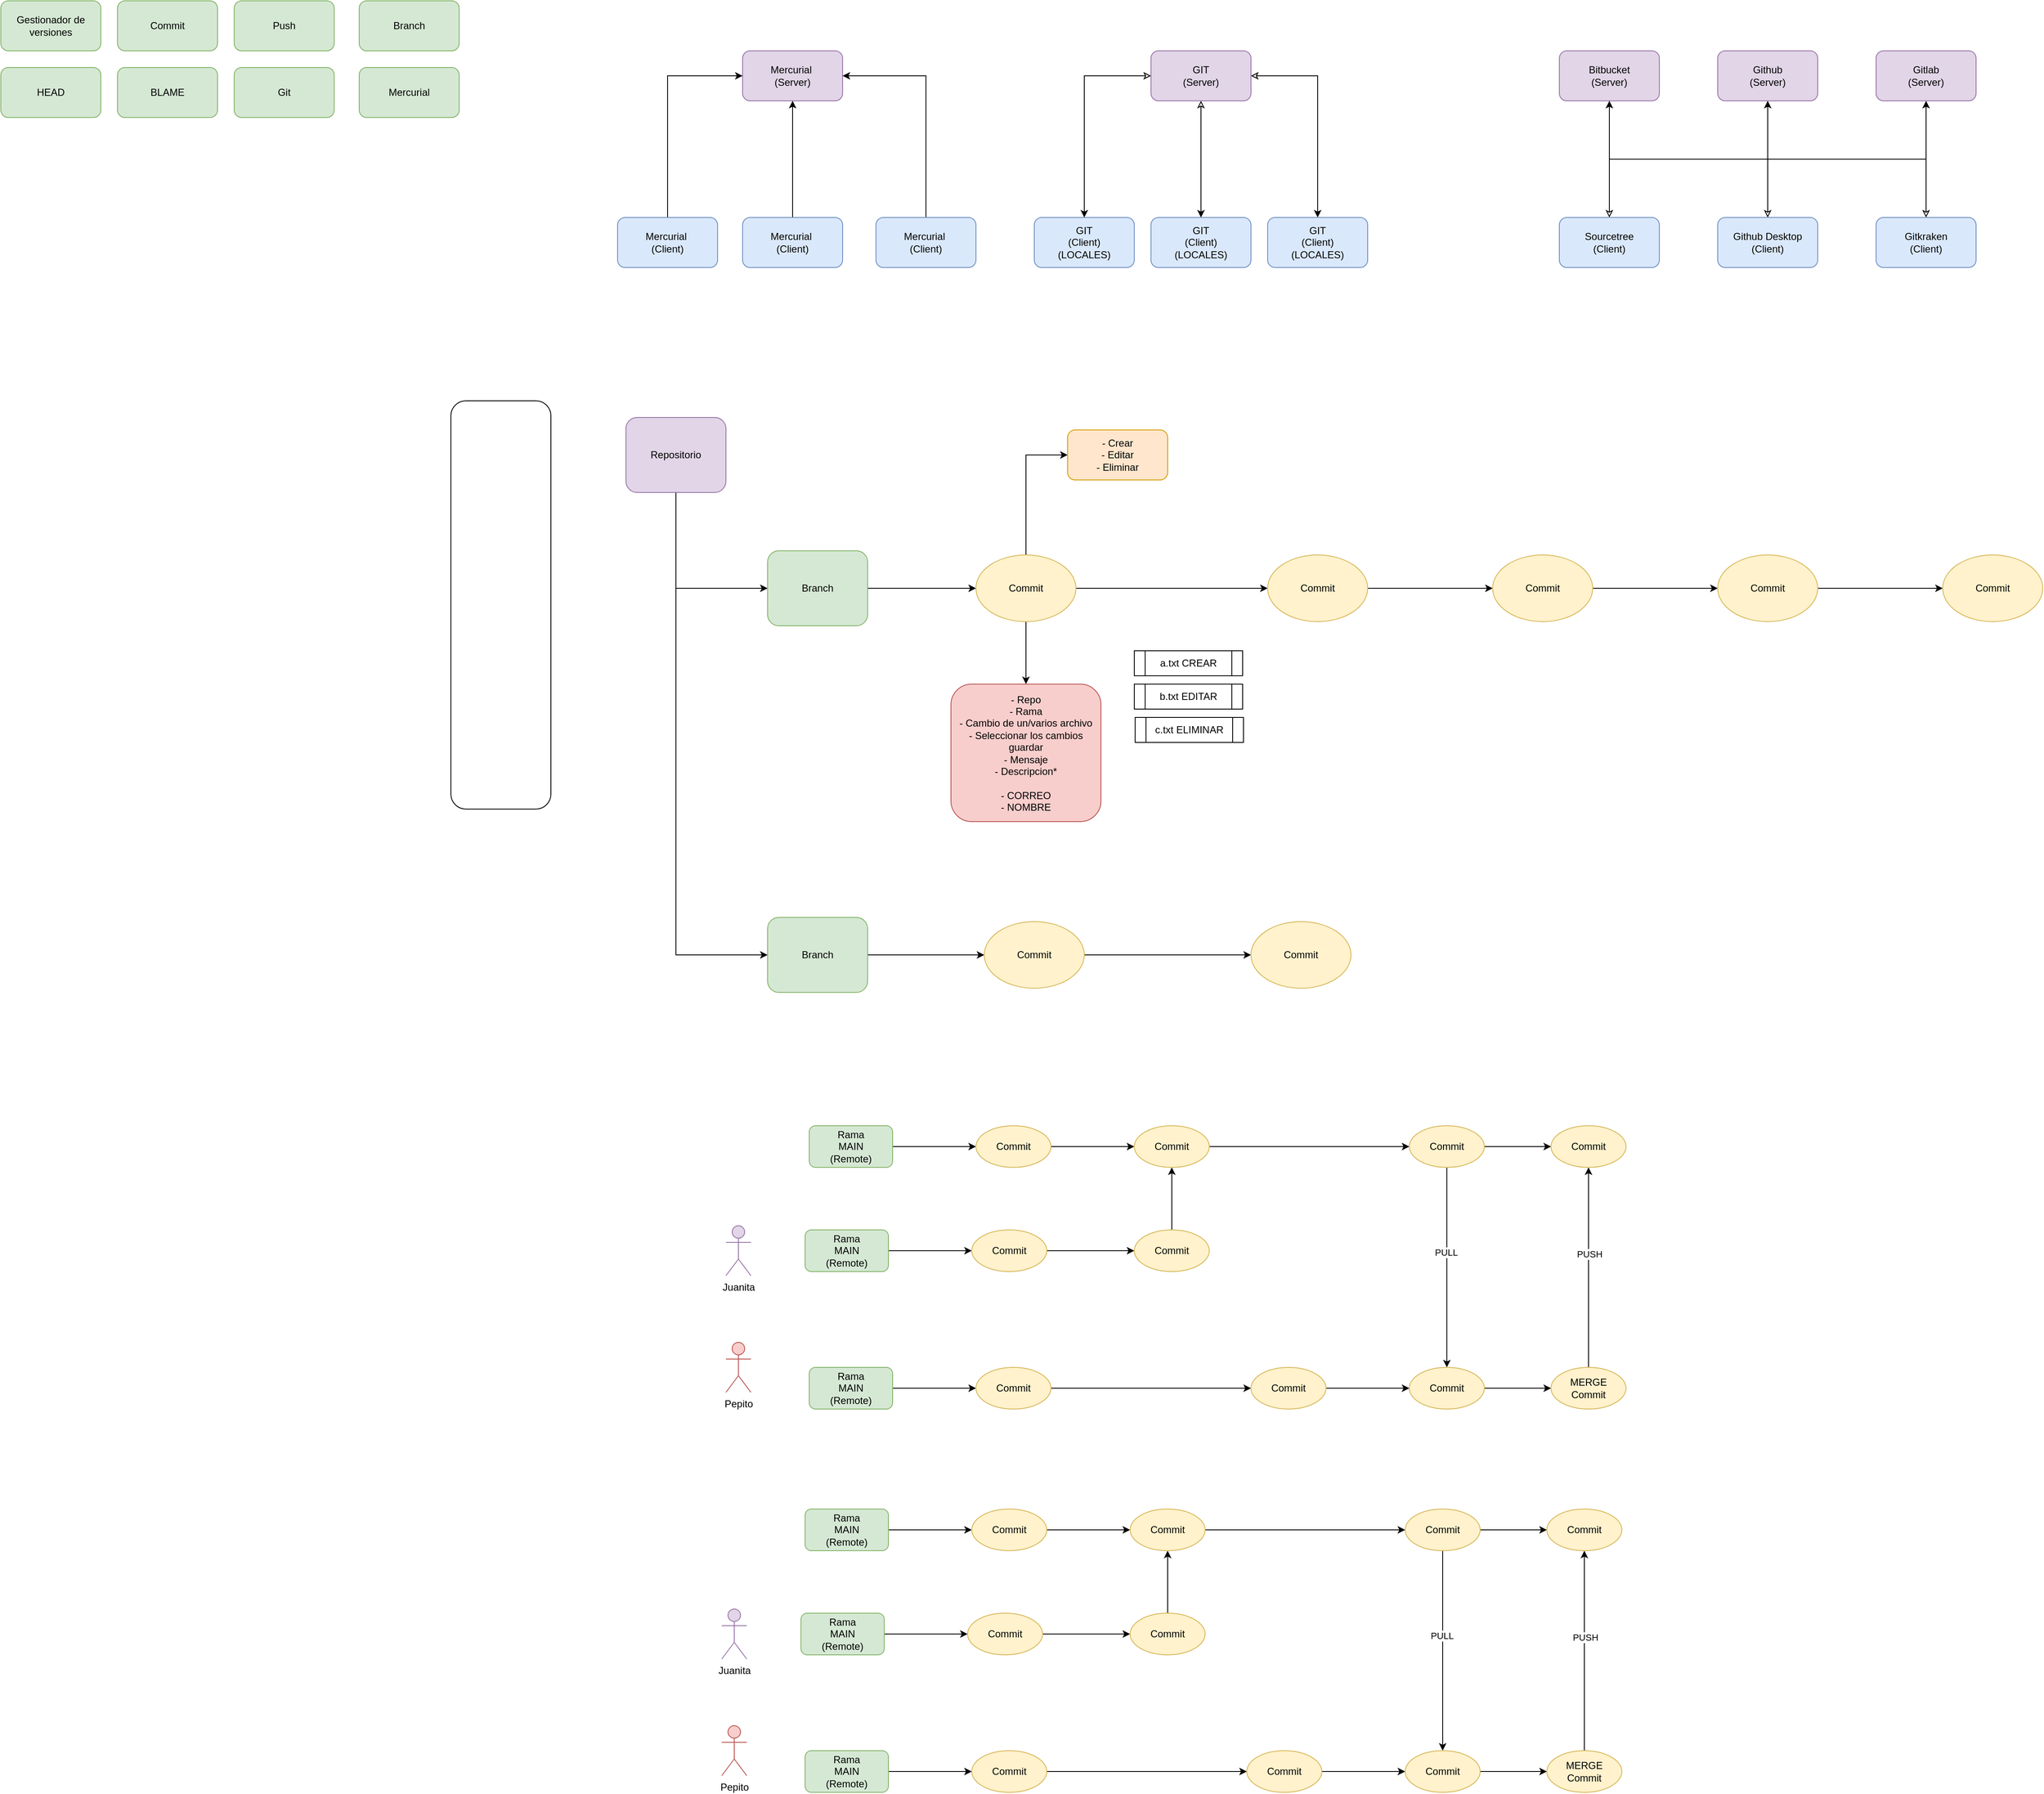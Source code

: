 <mxfile version="18.0.2" type="device"><diagram id="DiIQFGNJgX_2Mt2i9in9" name="Page-1"><mxGraphModel dx="1884" dy="1228" grid="1" gridSize="10" guides="1" tooltips="1" connect="1" arrows="1" fold="1" page="1" pageScale="1" pageWidth="827" pageHeight="1169" math="0" shadow="0"><root><mxCell id="0"/><mxCell id="1" parent="0"/><mxCell id="deqpQKGgkkhy_KZNt18b-1" value="Gestionador de versiones" style="rounded=1;whiteSpace=wrap;html=1;fillColor=#d5e8d4;strokeColor=#82b366;" vertex="1" parent="1"><mxGeometry x="40" y="40" width="120" height="60" as="geometry"/></mxCell><mxCell id="deqpQKGgkkhy_KZNt18b-2" value="Commit" style="rounded=1;whiteSpace=wrap;html=1;fillColor=#d5e8d4;strokeColor=#82b366;" vertex="1" parent="1"><mxGeometry x="180" y="40" width="120" height="60" as="geometry"/></mxCell><mxCell id="deqpQKGgkkhy_KZNt18b-3" value="Push" style="rounded=1;whiteSpace=wrap;html=1;fillColor=#d5e8d4;strokeColor=#82b366;" vertex="1" parent="1"><mxGeometry x="320" y="40" width="120" height="60" as="geometry"/></mxCell><mxCell id="deqpQKGgkkhy_KZNt18b-4" value="Branch" style="rounded=1;whiteSpace=wrap;html=1;fillColor=#d5e8d4;strokeColor=#82b366;" vertex="1" parent="1"><mxGeometry x="470" y="40" width="120" height="60" as="geometry"/></mxCell><mxCell id="deqpQKGgkkhy_KZNt18b-5" value="HEAD" style="rounded=1;whiteSpace=wrap;html=1;fillColor=#d5e8d4;strokeColor=#82b366;" vertex="1" parent="1"><mxGeometry x="40" y="120" width="120" height="60" as="geometry"/></mxCell><mxCell id="deqpQKGgkkhy_KZNt18b-6" value="BLAME" style="rounded=1;whiteSpace=wrap;html=1;fillColor=#d5e8d4;strokeColor=#82b366;" vertex="1" parent="1"><mxGeometry x="180" y="120" width="120" height="60" as="geometry"/></mxCell><mxCell id="deqpQKGgkkhy_KZNt18b-7" value="Git" style="rounded=1;whiteSpace=wrap;html=1;fillColor=#d5e8d4;strokeColor=#82b366;" vertex="1" parent="1"><mxGeometry x="320" y="120" width="120" height="60" as="geometry"/></mxCell><mxCell id="deqpQKGgkkhy_KZNt18b-8" value="Mercurial" style="rounded=1;whiteSpace=wrap;html=1;fillColor=#d5e8d4;strokeColor=#82b366;" vertex="1" parent="1"><mxGeometry x="470" y="120" width="120" height="60" as="geometry"/></mxCell><mxCell id="deqpQKGgkkhy_KZNt18b-10" value="Mercurial&amp;nbsp;&lt;br&gt;(Server)" style="rounded=1;whiteSpace=wrap;html=1;fillColor=#e1d5e7;strokeColor=#9673a6;" vertex="1" parent="1"><mxGeometry x="930" y="100" width="120" height="60" as="geometry"/></mxCell><mxCell id="deqpQKGgkkhy_KZNt18b-15" style="edgeStyle=orthogonalEdgeStyle;rounded=0;orthogonalLoop=1;jettySize=auto;html=1;entryX=0;entryY=0.5;entryDx=0;entryDy=0;exitX=0.5;exitY=0;exitDx=0;exitDy=0;" edge="1" parent="1" source="deqpQKGgkkhy_KZNt18b-12" target="deqpQKGgkkhy_KZNt18b-10"><mxGeometry relative="1" as="geometry"/></mxCell><mxCell id="deqpQKGgkkhy_KZNt18b-12" value="Mercurial&amp;nbsp;&lt;br&gt;(Client)" style="rounded=1;whiteSpace=wrap;html=1;fillColor=#dae8fc;strokeColor=#6c8ebf;" vertex="1" parent="1"><mxGeometry x="780" y="300" width="120" height="60" as="geometry"/></mxCell><mxCell id="deqpQKGgkkhy_KZNt18b-16" style="edgeStyle=orthogonalEdgeStyle;rounded=0;orthogonalLoop=1;jettySize=auto;html=1;entryX=0.5;entryY=1;entryDx=0;entryDy=0;" edge="1" parent="1" source="deqpQKGgkkhy_KZNt18b-13" target="deqpQKGgkkhy_KZNt18b-10"><mxGeometry relative="1" as="geometry"/></mxCell><mxCell id="deqpQKGgkkhy_KZNt18b-13" value="Mercurial&amp;nbsp;&lt;br&gt;(Client)" style="rounded=1;whiteSpace=wrap;html=1;fillColor=#dae8fc;strokeColor=#6c8ebf;" vertex="1" parent="1"><mxGeometry x="930" y="300" width="120" height="60" as="geometry"/></mxCell><mxCell id="deqpQKGgkkhy_KZNt18b-17" style="edgeStyle=orthogonalEdgeStyle;rounded=0;orthogonalLoop=1;jettySize=auto;html=1;entryX=1;entryY=0.5;entryDx=0;entryDy=0;exitX=0.5;exitY=0;exitDx=0;exitDy=0;" edge="1" parent="1" source="deqpQKGgkkhy_KZNt18b-14" target="deqpQKGgkkhy_KZNt18b-10"><mxGeometry relative="1" as="geometry"/></mxCell><mxCell id="deqpQKGgkkhy_KZNt18b-14" value="Mercurial&amp;nbsp;&lt;br&gt;(Client)" style="rounded=1;whiteSpace=wrap;html=1;fillColor=#dae8fc;strokeColor=#6c8ebf;" vertex="1" parent="1"><mxGeometry x="1090" y="300" width="120" height="60" as="geometry"/></mxCell><mxCell id="deqpQKGgkkhy_KZNt18b-23" style="edgeStyle=orthogonalEdgeStyle;rounded=0;orthogonalLoop=1;jettySize=auto;html=1;startArrow=classic;startFill=0;" edge="1" parent="1" source="deqpQKGgkkhy_KZNt18b-18" target="deqpQKGgkkhy_KZNt18b-20"><mxGeometry relative="1" as="geometry"/></mxCell><mxCell id="deqpQKGgkkhy_KZNt18b-24" style="edgeStyle=orthogonalEdgeStyle;rounded=0;orthogonalLoop=1;jettySize=auto;html=1;startArrow=classic;startFill=0;" edge="1" parent="1" source="deqpQKGgkkhy_KZNt18b-18" target="deqpQKGgkkhy_KZNt18b-21"><mxGeometry relative="1" as="geometry"/></mxCell><mxCell id="deqpQKGgkkhy_KZNt18b-25" style="edgeStyle=orthogonalEdgeStyle;rounded=0;orthogonalLoop=1;jettySize=auto;html=1;startArrow=classic;startFill=0;" edge="1" parent="1" source="deqpQKGgkkhy_KZNt18b-18" target="deqpQKGgkkhy_KZNt18b-22"><mxGeometry relative="1" as="geometry"/></mxCell><mxCell id="deqpQKGgkkhy_KZNt18b-18" value="GIT&lt;br&gt;(Server)" style="rounded=1;whiteSpace=wrap;html=1;fillColor=#e1d5e7;strokeColor=#9673a6;" vertex="1" parent="1"><mxGeometry x="1420" y="100" width="120" height="60" as="geometry"/></mxCell><mxCell id="deqpQKGgkkhy_KZNt18b-20" value="GIT&lt;br&gt;(Client)&lt;br&gt;(LOCALES)" style="rounded=1;whiteSpace=wrap;html=1;fillColor=#dae8fc;strokeColor=#6c8ebf;" vertex="1" parent="1"><mxGeometry x="1280" y="300" width="120" height="60" as="geometry"/></mxCell><mxCell id="deqpQKGgkkhy_KZNt18b-21" value="GIT&lt;br&gt;(Client)&lt;br&gt;(LOCALES)" style="rounded=1;whiteSpace=wrap;html=1;fillColor=#dae8fc;strokeColor=#6c8ebf;" vertex="1" parent="1"><mxGeometry x="1420" y="300" width="120" height="60" as="geometry"/></mxCell><mxCell id="deqpQKGgkkhy_KZNt18b-22" value="GIT&lt;br&gt;(Client)&lt;br&gt;(LOCALES)" style="rounded=1;whiteSpace=wrap;html=1;fillColor=#dae8fc;strokeColor=#6c8ebf;" vertex="1" parent="1"><mxGeometry x="1560" y="300" width="120" height="60" as="geometry"/></mxCell><mxCell id="deqpQKGgkkhy_KZNt18b-37" style="edgeStyle=orthogonalEdgeStyle;rounded=0;orthogonalLoop=1;jettySize=auto;html=1;entryX=0.5;entryY=1;entryDx=0;entryDy=0;startArrow=classic;startFill=0;exitX=0.5;exitY=0;exitDx=0;exitDy=0;" edge="1" parent="1" source="deqpQKGgkkhy_KZNt18b-26" target="deqpQKGgkkhy_KZNt18b-31"><mxGeometry relative="1" as="geometry"/></mxCell><mxCell id="deqpQKGgkkhy_KZNt18b-26" value="Sourcetree&lt;br&gt;(Client)" style="rounded=1;whiteSpace=wrap;html=1;fillColor=#dae8fc;strokeColor=#6c8ebf;" vertex="1" parent="1"><mxGeometry x="1910" y="300" width="120" height="60" as="geometry"/></mxCell><mxCell id="deqpQKGgkkhy_KZNt18b-27" value="Bitbucket&lt;br&gt;(Server)" style="rounded=1;whiteSpace=wrap;html=1;fillColor=#e1d5e7;strokeColor=#9673a6;" vertex="1" parent="1"><mxGeometry x="1910" y="100" width="120" height="60" as="geometry"/></mxCell><mxCell id="deqpQKGgkkhy_KZNt18b-36" style="edgeStyle=orthogonalEdgeStyle;rounded=0;orthogonalLoop=1;jettySize=auto;html=1;entryX=0.5;entryY=1;entryDx=0;entryDy=0;startArrow=classic;startFill=0;exitX=0.5;exitY=0;exitDx=0;exitDy=0;" edge="1" parent="1" source="deqpQKGgkkhy_KZNt18b-28" target="deqpQKGgkkhy_KZNt18b-27"><mxGeometry relative="1" as="geometry"/></mxCell><mxCell id="deqpQKGgkkhy_KZNt18b-28" value="Github Desktop&lt;br&gt;(Client)" style="rounded=1;whiteSpace=wrap;html=1;fillColor=#dae8fc;strokeColor=#6c8ebf;" vertex="1" parent="1"><mxGeometry x="2100" y="300" width="120" height="60" as="geometry"/></mxCell><mxCell id="deqpQKGgkkhy_KZNt18b-29" value="Github&lt;br&gt;(Server)" style="rounded=1;whiteSpace=wrap;html=1;fillColor=#e1d5e7;strokeColor=#9673a6;" vertex="1" parent="1"><mxGeometry x="2100" y="100" width="120" height="60" as="geometry"/></mxCell><mxCell id="deqpQKGgkkhy_KZNt18b-38" style="edgeStyle=orthogonalEdgeStyle;rounded=0;orthogonalLoop=1;jettySize=auto;html=1;entryX=0.5;entryY=1;entryDx=0;entryDy=0;startArrow=classic;startFill=0;exitX=0.5;exitY=0;exitDx=0;exitDy=0;" edge="1" parent="1" source="deqpQKGgkkhy_KZNt18b-30" target="deqpQKGgkkhy_KZNt18b-29"><mxGeometry relative="1" as="geometry"/></mxCell><mxCell id="deqpQKGgkkhy_KZNt18b-30" value="Gitkraken&lt;br&gt;(Client)" style="rounded=1;whiteSpace=wrap;html=1;fillColor=#dae8fc;strokeColor=#6c8ebf;" vertex="1" parent="1"><mxGeometry x="2290" y="300" width="120" height="60" as="geometry"/></mxCell><mxCell id="deqpQKGgkkhy_KZNt18b-31" value="Gitlab&lt;br&gt;(Server)" style="rounded=1;whiteSpace=wrap;html=1;fillColor=#e1d5e7;strokeColor=#9673a6;" vertex="1" parent="1"><mxGeometry x="2290" y="100" width="120" height="60" as="geometry"/></mxCell><mxCell id="deqpQKGgkkhy_KZNt18b-39" value="" style="rounded=1;whiteSpace=wrap;html=1;" vertex="1" parent="1"><mxGeometry x="580" y="520" width="120" height="490" as="geometry"/></mxCell><mxCell id="deqpQKGgkkhy_KZNt18b-43" style="edgeStyle=orthogonalEdgeStyle;rounded=0;orthogonalLoop=1;jettySize=auto;html=1;entryX=0;entryY=0.5;entryDx=0;entryDy=0;startArrow=none;startFill=0;exitX=0.5;exitY=1;exitDx=0;exitDy=0;" edge="1" parent="1" source="deqpQKGgkkhy_KZNt18b-40" target="deqpQKGgkkhy_KZNt18b-41"><mxGeometry relative="1" as="geometry"/></mxCell><mxCell id="deqpQKGgkkhy_KZNt18b-45" style="edgeStyle=orthogonalEdgeStyle;rounded=0;orthogonalLoop=1;jettySize=auto;html=1;entryX=0;entryY=0.5;entryDx=0;entryDy=0;startArrow=none;startFill=0;exitX=0.5;exitY=1;exitDx=0;exitDy=0;" edge="1" parent="1" source="deqpQKGgkkhy_KZNt18b-40" target="deqpQKGgkkhy_KZNt18b-44"><mxGeometry relative="1" as="geometry"/></mxCell><mxCell id="deqpQKGgkkhy_KZNt18b-40" value="Repositorio" style="rounded=1;whiteSpace=wrap;html=1;fillColor=#e1d5e7;strokeColor=#9673a6;" vertex="1" parent="1"><mxGeometry x="790" y="540" width="120" height="90" as="geometry"/></mxCell><mxCell id="deqpQKGgkkhy_KZNt18b-47" style="edgeStyle=orthogonalEdgeStyle;rounded=0;orthogonalLoop=1;jettySize=auto;html=1;entryX=0;entryY=0.5;entryDx=0;entryDy=0;startArrow=none;startFill=0;" edge="1" parent="1" source="deqpQKGgkkhy_KZNt18b-41" target="deqpQKGgkkhy_KZNt18b-46"><mxGeometry relative="1" as="geometry"/></mxCell><mxCell id="deqpQKGgkkhy_KZNt18b-41" value="Branch" style="rounded=1;whiteSpace=wrap;html=1;fillColor=#d5e8d4;strokeColor=#82b366;" vertex="1" parent="1"><mxGeometry x="960" y="700" width="120" height="90" as="geometry"/></mxCell><mxCell id="deqpQKGgkkhy_KZNt18b-58" style="edgeStyle=orthogonalEdgeStyle;rounded=0;orthogonalLoop=1;jettySize=auto;html=1;entryX=0;entryY=0.5;entryDx=0;entryDy=0;startArrow=none;startFill=0;" edge="1" parent="1" source="deqpQKGgkkhy_KZNt18b-44" target="deqpQKGgkkhy_KZNt18b-57"><mxGeometry relative="1" as="geometry"/></mxCell><mxCell id="deqpQKGgkkhy_KZNt18b-44" value="Branch" style="rounded=1;whiteSpace=wrap;html=1;fillColor=#d5e8d4;strokeColor=#82b366;" vertex="1" parent="1"><mxGeometry x="960" y="1140" width="120" height="90" as="geometry"/></mxCell><mxCell id="deqpQKGgkkhy_KZNt18b-49" style="edgeStyle=orthogonalEdgeStyle;rounded=0;orthogonalLoop=1;jettySize=auto;html=1;startArrow=none;startFill=0;" edge="1" parent="1" source="deqpQKGgkkhy_KZNt18b-46" target="deqpQKGgkkhy_KZNt18b-48"><mxGeometry relative="1" as="geometry"/></mxCell><mxCell id="deqpQKGgkkhy_KZNt18b-51" style="edgeStyle=orthogonalEdgeStyle;rounded=0;orthogonalLoop=1;jettySize=auto;html=1;entryX=0;entryY=0.5;entryDx=0;entryDy=0;startArrow=none;startFill=0;" edge="1" parent="1" source="deqpQKGgkkhy_KZNt18b-46" target="deqpQKGgkkhy_KZNt18b-50"><mxGeometry relative="1" as="geometry"/></mxCell><mxCell id="deqpQKGgkkhy_KZNt18b-56" style="edgeStyle=orthogonalEdgeStyle;rounded=0;orthogonalLoop=1;jettySize=auto;html=1;startArrow=none;startFill=0;" edge="1" parent="1" source="deqpQKGgkkhy_KZNt18b-46" target="deqpQKGgkkhy_KZNt18b-55"><mxGeometry relative="1" as="geometry"/></mxCell><mxCell id="deqpQKGgkkhy_KZNt18b-46" value="Commit" style="ellipse;whiteSpace=wrap;html=1;fillColor=#fff2cc;strokeColor=#d6b656;" vertex="1" parent="1"><mxGeometry x="1210" y="705" width="120" height="80" as="geometry"/></mxCell><mxCell id="deqpQKGgkkhy_KZNt18b-60" style="edgeStyle=orthogonalEdgeStyle;rounded=0;orthogonalLoop=1;jettySize=auto;html=1;entryX=0;entryY=0.5;entryDx=0;entryDy=0;startArrow=none;startFill=0;" edge="1" parent="1" source="deqpQKGgkkhy_KZNt18b-48" target="deqpQKGgkkhy_KZNt18b-59"><mxGeometry relative="1" as="geometry"/></mxCell><mxCell id="deqpQKGgkkhy_KZNt18b-48" value="Commit" style="ellipse;whiteSpace=wrap;html=1;fillColor=#fff2cc;strokeColor=#d6b656;" vertex="1" parent="1"><mxGeometry x="1560" y="705" width="120" height="80" as="geometry"/></mxCell><mxCell id="deqpQKGgkkhy_KZNt18b-50" value="- Crear&lt;br&gt;- Editar&lt;br&gt;- Eliminar" style="rounded=1;whiteSpace=wrap;html=1;fillColor=#ffe6cc;strokeColor=#d79b00;" vertex="1" parent="1"><mxGeometry x="1320" y="555" width="120" height="60" as="geometry"/></mxCell><mxCell id="deqpQKGgkkhy_KZNt18b-52" value="a.txt CREAR" style="shape=process;whiteSpace=wrap;html=1;backgroundOutline=1;" vertex="1" parent="1"><mxGeometry x="1400" y="820" width="130" height="30" as="geometry"/></mxCell><mxCell id="deqpQKGgkkhy_KZNt18b-53" value="b.txt EDITAR" style="shape=process;whiteSpace=wrap;html=1;backgroundOutline=1;" vertex="1" parent="1"><mxGeometry x="1400" y="860" width="130" height="30" as="geometry"/></mxCell><mxCell id="deqpQKGgkkhy_KZNt18b-54" value="c.txt ELIMINAR" style="shape=process;whiteSpace=wrap;html=1;backgroundOutline=1;" vertex="1" parent="1"><mxGeometry x="1401" y="900" width="130" height="30" as="geometry"/></mxCell><mxCell id="deqpQKGgkkhy_KZNt18b-55" value="- Repo&lt;br&gt;- Rama&lt;br&gt;- Cambio de un/varios archivo&lt;br&gt;- Seleccionar los cambios guardar&lt;br&gt;- Mensaje&lt;br&gt;- Descripcion*&lt;br&gt;&lt;br&gt;- CORREO&lt;br&gt;- NOMBRE" style="rounded=1;whiteSpace=wrap;html=1;fillColor=#f8cecc;strokeColor=#b85450;" vertex="1" parent="1"><mxGeometry x="1180" y="860" width="180" height="165" as="geometry"/></mxCell><mxCell id="deqpQKGgkkhy_KZNt18b-62" style="edgeStyle=orthogonalEdgeStyle;rounded=0;orthogonalLoop=1;jettySize=auto;html=1;startArrow=none;startFill=0;" edge="1" parent="1" source="deqpQKGgkkhy_KZNt18b-57" target="deqpQKGgkkhy_KZNt18b-61"><mxGeometry relative="1" as="geometry"/></mxCell><mxCell id="deqpQKGgkkhy_KZNt18b-57" value="Commit" style="ellipse;whiteSpace=wrap;html=1;fillColor=#fff2cc;strokeColor=#d6b656;" vertex="1" parent="1"><mxGeometry x="1220" y="1145" width="120" height="80" as="geometry"/></mxCell><mxCell id="deqpQKGgkkhy_KZNt18b-73" style="edgeStyle=orthogonalEdgeStyle;rounded=0;orthogonalLoop=1;jettySize=auto;html=1;entryX=0;entryY=0.5;entryDx=0;entryDy=0;startArrow=none;startFill=0;" edge="1" parent="1" source="deqpQKGgkkhy_KZNt18b-59" target="deqpQKGgkkhy_KZNt18b-71"><mxGeometry relative="1" as="geometry"/></mxCell><mxCell id="deqpQKGgkkhy_KZNt18b-59" value="Commit" style="ellipse;whiteSpace=wrap;html=1;fillColor=#fff2cc;strokeColor=#d6b656;" vertex="1" parent="1"><mxGeometry x="1830" y="705" width="120" height="80" as="geometry"/></mxCell><mxCell id="deqpQKGgkkhy_KZNt18b-61" value="Commit" style="ellipse;whiteSpace=wrap;html=1;fillColor=#fff2cc;strokeColor=#d6b656;" vertex="1" parent="1"><mxGeometry x="1540" y="1145" width="120" height="80" as="geometry"/></mxCell><mxCell id="deqpQKGgkkhy_KZNt18b-70" style="edgeStyle=orthogonalEdgeStyle;rounded=0;orthogonalLoop=1;jettySize=auto;html=1;entryX=0;entryY=0.5;entryDx=0;entryDy=0;startArrow=none;startFill=0;" edge="1" parent="1" source="deqpQKGgkkhy_KZNt18b-71" target="deqpQKGgkkhy_KZNt18b-72"><mxGeometry relative="1" as="geometry"/></mxCell><mxCell id="deqpQKGgkkhy_KZNt18b-71" value="Commit" style="ellipse;whiteSpace=wrap;html=1;fillColor=#fff2cc;strokeColor=#d6b656;" vertex="1" parent="1"><mxGeometry x="2100" y="705" width="120" height="80" as="geometry"/></mxCell><mxCell id="deqpQKGgkkhy_KZNt18b-72" value="Commit" style="ellipse;whiteSpace=wrap;html=1;fillColor=#fff2cc;strokeColor=#d6b656;" vertex="1" parent="1"><mxGeometry x="2370" y="705" width="120" height="80" as="geometry"/></mxCell><mxCell id="deqpQKGgkkhy_KZNt18b-95" value="Juanita" style="shape=umlActor;verticalLabelPosition=bottom;verticalAlign=top;html=1;outlineConnect=0;fillColor=#e1d5e7;strokeColor=#9673a6;" vertex="1" parent="1"><mxGeometry x="910" y="1510" width="30" height="60" as="geometry"/></mxCell><mxCell id="deqpQKGgkkhy_KZNt18b-96" value="Pepito" style="shape=umlActor;verticalLabelPosition=bottom;verticalAlign=top;html=1;outlineConnect=0;fillColor=#f8cecc;strokeColor=#b85450;" vertex="1" parent="1"><mxGeometry x="910" y="1650" width="30" height="60" as="geometry"/></mxCell><mxCell id="deqpQKGgkkhy_KZNt18b-99" style="edgeStyle=orthogonalEdgeStyle;rounded=0;orthogonalLoop=1;jettySize=auto;html=1;startArrow=none;startFill=0;" edge="1" parent="1" source="deqpQKGgkkhy_KZNt18b-97" target="deqpQKGgkkhy_KZNt18b-98"><mxGeometry relative="1" as="geometry"/></mxCell><mxCell id="deqpQKGgkkhy_KZNt18b-97" value="Rama&lt;br&gt;MAIN&lt;br&gt;(Remote)" style="rounded=1;whiteSpace=wrap;html=1;fillColor=#d5e8d4;strokeColor=#82b366;" vertex="1" parent="1"><mxGeometry x="1010" y="1390" width="100" height="50" as="geometry"/></mxCell><mxCell id="deqpQKGgkkhy_KZNt18b-111" style="edgeStyle=orthogonalEdgeStyle;rounded=0;orthogonalLoop=1;jettySize=auto;html=1;startArrow=none;startFill=0;" edge="1" parent="1" source="deqpQKGgkkhy_KZNt18b-98" target="deqpQKGgkkhy_KZNt18b-109"><mxGeometry relative="1" as="geometry"/></mxCell><mxCell id="deqpQKGgkkhy_KZNt18b-98" value="Commit" style="ellipse;whiteSpace=wrap;html=1;fillColor=#fff2cc;strokeColor=#d6b656;" vertex="1" parent="1"><mxGeometry x="1210" y="1390" width="90" height="50" as="geometry"/></mxCell><mxCell id="deqpQKGgkkhy_KZNt18b-100" style="edgeStyle=orthogonalEdgeStyle;rounded=0;orthogonalLoop=1;jettySize=auto;html=1;startArrow=none;startFill=0;" edge="1" parent="1" source="deqpQKGgkkhy_KZNt18b-101" target="deqpQKGgkkhy_KZNt18b-102"><mxGeometry relative="1" as="geometry"/></mxCell><mxCell id="deqpQKGgkkhy_KZNt18b-101" value="Rama&lt;br&gt;MAIN&lt;br&gt;(Remote)" style="rounded=1;whiteSpace=wrap;html=1;fillColor=#d5e8d4;strokeColor=#82b366;" vertex="1" parent="1"><mxGeometry x="1005" y="1515" width="100" height="50" as="geometry"/></mxCell><mxCell id="deqpQKGgkkhy_KZNt18b-107" style="edgeStyle=orthogonalEdgeStyle;rounded=0;orthogonalLoop=1;jettySize=auto;html=1;startArrow=none;startFill=0;" edge="1" parent="1" source="deqpQKGgkkhy_KZNt18b-102" target="deqpQKGgkkhy_KZNt18b-106"><mxGeometry relative="1" as="geometry"/></mxCell><mxCell id="deqpQKGgkkhy_KZNt18b-102" value="Commit" style="ellipse;whiteSpace=wrap;html=1;fillColor=#fff2cc;strokeColor=#d6b656;" vertex="1" parent="1"><mxGeometry x="1205" y="1515" width="90" height="50" as="geometry"/></mxCell><mxCell id="deqpQKGgkkhy_KZNt18b-103" style="edgeStyle=orthogonalEdgeStyle;rounded=0;orthogonalLoop=1;jettySize=auto;html=1;startArrow=none;startFill=0;" edge="1" parent="1" source="deqpQKGgkkhy_KZNt18b-104" target="deqpQKGgkkhy_KZNt18b-105"><mxGeometry relative="1" as="geometry"/></mxCell><mxCell id="deqpQKGgkkhy_KZNt18b-104" value="Rama&lt;br&gt;MAIN&lt;br&gt;(Remote)" style="rounded=1;whiteSpace=wrap;html=1;fillColor=#d5e8d4;strokeColor=#82b366;" vertex="1" parent="1"><mxGeometry x="1010" y="1680" width="100" height="50" as="geometry"/></mxCell><mxCell id="deqpQKGgkkhy_KZNt18b-113" style="edgeStyle=orthogonalEdgeStyle;rounded=0;orthogonalLoop=1;jettySize=auto;html=1;entryX=0;entryY=0.5;entryDx=0;entryDy=0;startArrow=none;startFill=0;" edge="1" parent="1" source="deqpQKGgkkhy_KZNt18b-105" target="deqpQKGgkkhy_KZNt18b-112"><mxGeometry relative="1" as="geometry"/></mxCell><mxCell id="deqpQKGgkkhy_KZNt18b-105" value="Commit" style="ellipse;whiteSpace=wrap;html=1;fillColor=#fff2cc;strokeColor=#d6b656;" vertex="1" parent="1"><mxGeometry x="1210" y="1680" width="90" height="50" as="geometry"/></mxCell><mxCell id="deqpQKGgkkhy_KZNt18b-108" style="edgeStyle=orthogonalEdgeStyle;rounded=0;orthogonalLoop=1;jettySize=auto;html=1;startArrow=none;startFill=0;entryX=0.5;entryY=1;entryDx=0;entryDy=0;" edge="1" parent="1" source="deqpQKGgkkhy_KZNt18b-106" target="deqpQKGgkkhy_KZNt18b-109"><mxGeometry relative="1" as="geometry"><mxPoint x="1445" y="1440" as="targetPoint"/></mxGeometry></mxCell><mxCell id="deqpQKGgkkhy_KZNt18b-106" value="Commit" style="ellipse;whiteSpace=wrap;html=1;fillColor=#fff2cc;strokeColor=#d6b656;" vertex="1" parent="1"><mxGeometry x="1400" y="1515" width="90" height="50" as="geometry"/></mxCell><mxCell id="deqpQKGgkkhy_KZNt18b-116" style="edgeStyle=orthogonalEdgeStyle;rounded=0;orthogonalLoop=1;jettySize=auto;html=1;startArrow=none;startFill=0;" edge="1" parent="1" source="deqpQKGgkkhy_KZNt18b-109" target="deqpQKGgkkhy_KZNt18b-114"><mxGeometry relative="1" as="geometry"/></mxCell><mxCell id="deqpQKGgkkhy_KZNt18b-109" value="Commit" style="ellipse;whiteSpace=wrap;html=1;fillColor=#fff2cc;strokeColor=#d6b656;" vertex="1" parent="1"><mxGeometry x="1400" y="1390" width="90" height="50" as="geometry"/></mxCell><mxCell id="deqpQKGgkkhy_KZNt18b-119" style="edgeStyle=orthogonalEdgeStyle;rounded=0;orthogonalLoop=1;jettySize=auto;html=1;startArrow=none;startFill=0;" edge="1" parent="1" source="deqpQKGgkkhy_KZNt18b-112" target="deqpQKGgkkhy_KZNt18b-117"><mxGeometry relative="1" as="geometry"/></mxCell><mxCell id="deqpQKGgkkhy_KZNt18b-112" value="Commit" style="ellipse;whiteSpace=wrap;html=1;fillColor=#fff2cc;strokeColor=#d6b656;" vertex="1" parent="1"><mxGeometry x="1540" y="1680" width="90" height="50" as="geometry"/></mxCell><mxCell id="deqpQKGgkkhy_KZNt18b-118" style="edgeStyle=orthogonalEdgeStyle;rounded=0;orthogonalLoop=1;jettySize=auto;html=1;entryX=0.5;entryY=0;entryDx=0;entryDy=0;startArrow=none;startFill=0;" edge="1" parent="1" source="deqpQKGgkkhy_KZNt18b-114" target="deqpQKGgkkhy_KZNt18b-117"><mxGeometry relative="1" as="geometry"/></mxCell><mxCell id="deqpQKGgkkhy_KZNt18b-125" value="PULL" style="edgeLabel;html=1;align=center;verticalAlign=middle;resizable=0;points=[];" vertex="1" connectable="0" parent="deqpQKGgkkhy_KZNt18b-118"><mxGeometry x="-0.15" y="-1" relative="1" as="geometry"><mxPoint as="offset"/></mxGeometry></mxCell><mxCell id="deqpQKGgkkhy_KZNt18b-124" style="edgeStyle=orthogonalEdgeStyle;rounded=0;orthogonalLoop=1;jettySize=auto;html=1;startArrow=none;startFill=0;" edge="1" parent="1" source="deqpQKGgkkhy_KZNt18b-114" target="deqpQKGgkkhy_KZNt18b-123"><mxGeometry relative="1" as="geometry"/></mxCell><mxCell id="deqpQKGgkkhy_KZNt18b-114" value="Commit" style="ellipse;whiteSpace=wrap;html=1;fillColor=#fff2cc;strokeColor=#d6b656;" vertex="1" parent="1"><mxGeometry x="1730" y="1390" width="90" height="50" as="geometry"/></mxCell><mxCell id="deqpQKGgkkhy_KZNt18b-122" style="edgeStyle=orthogonalEdgeStyle;rounded=0;orthogonalLoop=1;jettySize=auto;html=1;startArrow=none;startFill=0;" edge="1" parent="1" source="deqpQKGgkkhy_KZNt18b-117" target="deqpQKGgkkhy_KZNt18b-120"><mxGeometry relative="1" as="geometry"/></mxCell><mxCell id="deqpQKGgkkhy_KZNt18b-117" value="Commit" style="ellipse;whiteSpace=wrap;html=1;fillColor=#fff2cc;strokeColor=#d6b656;" vertex="1" parent="1"><mxGeometry x="1730" y="1680" width="90" height="50" as="geometry"/></mxCell><mxCell id="deqpQKGgkkhy_KZNt18b-121" style="edgeStyle=orthogonalEdgeStyle;rounded=0;orthogonalLoop=1;jettySize=auto;html=1;startArrow=none;startFill=0;entryX=0.5;entryY=1;entryDx=0;entryDy=0;" edge="1" parent="1" source="deqpQKGgkkhy_KZNt18b-120" target="deqpQKGgkkhy_KZNt18b-123"><mxGeometry relative="1" as="geometry"><mxPoint x="1945" y="1420" as="targetPoint"/></mxGeometry></mxCell><mxCell id="deqpQKGgkkhy_KZNt18b-126" value="PUSH" style="edgeLabel;html=1;align=center;verticalAlign=middle;resizable=0;points=[];" vertex="1" connectable="0" parent="deqpQKGgkkhy_KZNt18b-121"><mxGeometry x="0.133" y="-1" relative="1" as="geometry"><mxPoint as="offset"/></mxGeometry></mxCell><mxCell id="deqpQKGgkkhy_KZNt18b-120" value="MERGE&lt;br&gt;Commit" style="ellipse;whiteSpace=wrap;html=1;fillColor=#fff2cc;strokeColor=#d6b656;" vertex="1" parent="1"><mxGeometry x="1900" y="1680" width="90" height="50" as="geometry"/></mxCell><mxCell id="deqpQKGgkkhy_KZNt18b-123" value="Commit" style="ellipse;whiteSpace=wrap;html=1;fillColor=#fff2cc;strokeColor=#d6b656;" vertex="1" parent="1"><mxGeometry x="1900" y="1390" width="90" height="50" as="geometry"/></mxCell><mxCell id="deqpQKGgkkhy_KZNt18b-127" value="Juanita" style="shape=umlActor;verticalLabelPosition=bottom;verticalAlign=top;html=1;outlineConnect=0;fillColor=#e1d5e7;strokeColor=#9673a6;" vertex="1" parent="1"><mxGeometry x="905" y="1970" width="30" height="60" as="geometry"/></mxCell><mxCell id="deqpQKGgkkhy_KZNt18b-128" value="Pepito" style="shape=umlActor;verticalLabelPosition=bottom;verticalAlign=top;html=1;outlineConnect=0;fillColor=#f8cecc;strokeColor=#b85450;" vertex="1" parent="1"><mxGeometry x="905" y="2110" width="30" height="60" as="geometry"/></mxCell><mxCell id="deqpQKGgkkhy_KZNt18b-129" style="edgeStyle=orthogonalEdgeStyle;rounded=0;orthogonalLoop=1;jettySize=auto;html=1;startArrow=none;startFill=0;" edge="1" parent="1" source="deqpQKGgkkhy_KZNt18b-130" target="deqpQKGgkkhy_KZNt18b-132"><mxGeometry relative="1" as="geometry"/></mxCell><mxCell id="deqpQKGgkkhy_KZNt18b-130" value="Rama&lt;br&gt;MAIN&lt;br&gt;(Remote)" style="rounded=1;whiteSpace=wrap;html=1;fillColor=#d5e8d4;strokeColor=#82b366;" vertex="1" parent="1"><mxGeometry x="1005" y="1850" width="100" height="50" as="geometry"/></mxCell><mxCell id="deqpQKGgkkhy_KZNt18b-131" style="edgeStyle=orthogonalEdgeStyle;rounded=0;orthogonalLoop=1;jettySize=auto;html=1;startArrow=none;startFill=0;" edge="1" parent="1" source="deqpQKGgkkhy_KZNt18b-132" target="deqpQKGgkkhy_KZNt18b-144"><mxGeometry relative="1" as="geometry"/></mxCell><mxCell id="deqpQKGgkkhy_KZNt18b-132" value="Commit" style="ellipse;whiteSpace=wrap;html=1;fillColor=#fff2cc;strokeColor=#d6b656;" vertex="1" parent="1"><mxGeometry x="1205" y="1850" width="90" height="50" as="geometry"/></mxCell><mxCell id="deqpQKGgkkhy_KZNt18b-133" style="edgeStyle=orthogonalEdgeStyle;rounded=0;orthogonalLoop=1;jettySize=auto;html=1;startArrow=none;startFill=0;" edge="1" parent="1" source="deqpQKGgkkhy_KZNt18b-134" target="deqpQKGgkkhy_KZNt18b-136"><mxGeometry relative="1" as="geometry"/></mxCell><mxCell id="deqpQKGgkkhy_KZNt18b-134" value="Rama&lt;br&gt;MAIN&lt;br&gt;(Remote)" style="rounded=1;whiteSpace=wrap;html=1;fillColor=#d5e8d4;strokeColor=#82b366;" vertex="1" parent="1"><mxGeometry x="1000" y="1975" width="100" height="50" as="geometry"/></mxCell><mxCell id="deqpQKGgkkhy_KZNt18b-135" style="edgeStyle=orthogonalEdgeStyle;rounded=0;orthogonalLoop=1;jettySize=auto;html=1;startArrow=none;startFill=0;" edge="1" parent="1" source="deqpQKGgkkhy_KZNt18b-136" target="deqpQKGgkkhy_KZNt18b-142"><mxGeometry relative="1" as="geometry"/></mxCell><mxCell id="deqpQKGgkkhy_KZNt18b-136" value="Commit" style="ellipse;whiteSpace=wrap;html=1;fillColor=#fff2cc;strokeColor=#d6b656;" vertex="1" parent="1"><mxGeometry x="1200" y="1975" width="90" height="50" as="geometry"/></mxCell><mxCell id="deqpQKGgkkhy_KZNt18b-137" style="edgeStyle=orthogonalEdgeStyle;rounded=0;orthogonalLoop=1;jettySize=auto;html=1;startArrow=none;startFill=0;" edge="1" parent="1" source="deqpQKGgkkhy_KZNt18b-138" target="deqpQKGgkkhy_KZNt18b-140"><mxGeometry relative="1" as="geometry"/></mxCell><mxCell id="deqpQKGgkkhy_KZNt18b-138" value="Rama&lt;br&gt;MAIN&lt;br&gt;(Remote)" style="rounded=1;whiteSpace=wrap;html=1;fillColor=#d5e8d4;strokeColor=#82b366;" vertex="1" parent="1"><mxGeometry x="1005" y="2140" width="100" height="50" as="geometry"/></mxCell><mxCell id="deqpQKGgkkhy_KZNt18b-139" style="edgeStyle=orthogonalEdgeStyle;rounded=0;orthogonalLoop=1;jettySize=auto;html=1;entryX=0;entryY=0.5;entryDx=0;entryDy=0;startArrow=none;startFill=0;" edge="1" parent="1" source="deqpQKGgkkhy_KZNt18b-140" target="deqpQKGgkkhy_KZNt18b-146"><mxGeometry relative="1" as="geometry"/></mxCell><mxCell id="deqpQKGgkkhy_KZNt18b-140" value="Commit" style="ellipse;whiteSpace=wrap;html=1;fillColor=#fff2cc;strokeColor=#d6b656;" vertex="1" parent="1"><mxGeometry x="1205" y="2140" width="90" height="50" as="geometry"/></mxCell><mxCell id="deqpQKGgkkhy_KZNt18b-141" style="edgeStyle=orthogonalEdgeStyle;rounded=0;orthogonalLoop=1;jettySize=auto;html=1;startArrow=none;startFill=0;entryX=0.5;entryY=1;entryDx=0;entryDy=0;" edge="1" parent="1" source="deqpQKGgkkhy_KZNt18b-142" target="deqpQKGgkkhy_KZNt18b-144"><mxGeometry relative="1" as="geometry"><mxPoint x="1440" y="1900" as="targetPoint"/></mxGeometry></mxCell><mxCell id="deqpQKGgkkhy_KZNt18b-142" value="Commit" style="ellipse;whiteSpace=wrap;html=1;fillColor=#fff2cc;strokeColor=#d6b656;" vertex="1" parent="1"><mxGeometry x="1395" y="1975" width="90" height="50" as="geometry"/></mxCell><mxCell id="deqpQKGgkkhy_KZNt18b-143" style="edgeStyle=orthogonalEdgeStyle;rounded=0;orthogonalLoop=1;jettySize=auto;html=1;startArrow=none;startFill=0;" edge="1" parent="1" source="deqpQKGgkkhy_KZNt18b-144" target="deqpQKGgkkhy_KZNt18b-150"><mxGeometry relative="1" as="geometry"/></mxCell><mxCell id="deqpQKGgkkhy_KZNt18b-144" value="Commit" style="ellipse;whiteSpace=wrap;html=1;fillColor=#fff2cc;strokeColor=#d6b656;" vertex="1" parent="1"><mxGeometry x="1395" y="1850" width="90" height="50" as="geometry"/></mxCell><mxCell id="deqpQKGgkkhy_KZNt18b-145" style="edgeStyle=orthogonalEdgeStyle;rounded=0;orthogonalLoop=1;jettySize=auto;html=1;startArrow=none;startFill=0;" edge="1" parent="1" source="deqpQKGgkkhy_KZNt18b-146" target="deqpQKGgkkhy_KZNt18b-152"><mxGeometry relative="1" as="geometry"/></mxCell><mxCell id="deqpQKGgkkhy_KZNt18b-146" value="Commit" style="ellipse;whiteSpace=wrap;html=1;fillColor=#fff2cc;strokeColor=#d6b656;" vertex="1" parent="1"><mxGeometry x="1535" y="2140" width="90" height="50" as="geometry"/></mxCell><mxCell id="deqpQKGgkkhy_KZNt18b-147" style="edgeStyle=orthogonalEdgeStyle;rounded=0;orthogonalLoop=1;jettySize=auto;html=1;entryX=0.5;entryY=0;entryDx=0;entryDy=0;startArrow=none;startFill=0;" edge="1" parent="1" source="deqpQKGgkkhy_KZNt18b-150" target="deqpQKGgkkhy_KZNt18b-152"><mxGeometry relative="1" as="geometry"/></mxCell><mxCell id="deqpQKGgkkhy_KZNt18b-148" value="PULL" style="edgeLabel;html=1;align=center;verticalAlign=middle;resizable=0;points=[];" vertex="1" connectable="0" parent="deqpQKGgkkhy_KZNt18b-147"><mxGeometry x="-0.15" y="-1" relative="1" as="geometry"><mxPoint as="offset"/></mxGeometry></mxCell><mxCell id="deqpQKGgkkhy_KZNt18b-149" style="edgeStyle=orthogonalEdgeStyle;rounded=0;orthogonalLoop=1;jettySize=auto;html=1;startArrow=none;startFill=0;" edge="1" parent="1" source="deqpQKGgkkhy_KZNt18b-150" target="deqpQKGgkkhy_KZNt18b-156"><mxGeometry relative="1" as="geometry"/></mxCell><mxCell id="deqpQKGgkkhy_KZNt18b-150" value="Commit" style="ellipse;whiteSpace=wrap;html=1;fillColor=#fff2cc;strokeColor=#d6b656;" vertex="1" parent="1"><mxGeometry x="1725" y="1850" width="90" height="50" as="geometry"/></mxCell><mxCell id="deqpQKGgkkhy_KZNt18b-151" style="edgeStyle=orthogonalEdgeStyle;rounded=0;orthogonalLoop=1;jettySize=auto;html=1;startArrow=none;startFill=0;" edge="1" parent="1" source="deqpQKGgkkhy_KZNt18b-152" target="deqpQKGgkkhy_KZNt18b-155"><mxGeometry relative="1" as="geometry"/></mxCell><mxCell id="deqpQKGgkkhy_KZNt18b-152" value="Commit" style="ellipse;whiteSpace=wrap;html=1;fillColor=#fff2cc;strokeColor=#d6b656;" vertex="1" parent="1"><mxGeometry x="1725" y="2140" width="90" height="50" as="geometry"/></mxCell><mxCell id="deqpQKGgkkhy_KZNt18b-153" style="edgeStyle=orthogonalEdgeStyle;rounded=0;orthogonalLoop=1;jettySize=auto;html=1;startArrow=none;startFill=0;entryX=0.5;entryY=1;entryDx=0;entryDy=0;" edge="1" parent="1" source="deqpQKGgkkhy_KZNt18b-155" target="deqpQKGgkkhy_KZNt18b-156"><mxGeometry relative="1" as="geometry"><mxPoint x="1940" y="1880" as="targetPoint"/></mxGeometry></mxCell><mxCell id="deqpQKGgkkhy_KZNt18b-154" value="PUSH" style="edgeLabel;html=1;align=center;verticalAlign=middle;resizable=0;points=[];" vertex="1" connectable="0" parent="deqpQKGgkkhy_KZNt18b-153"><mxGeometry x="0.133" y="-1" relative="1" as="geometry"><mxPoint as="offset"/></mxGeometry></mxCell><mxCell id="deqpQKGgkkhy_KZNt18b-155" value="MERGE&lt;br&gt;Commit" style="ellipse;whiteSpace=wrap;html=1;fillColor=#fff2cc;strokeColor=#d6b656;" vertex="1" parent="1"><mxGeometry x="1895" y="2140" width="90" height="50" as="geometry"/></mxCell><mxCell id="deqpQKGgkkhy_KZNt18b-156" value="Commit" style="ellipse;whiteSpace=wrap;html=1;fillColor=#fff2cc;strokeColor=#d6b656;" vertex="1" parent="1"><mxGeometry x="1895" y="1850" width="90" height="50" as="geometry"/></mxCell></root></mxGraphModel></diagram></mxfile>